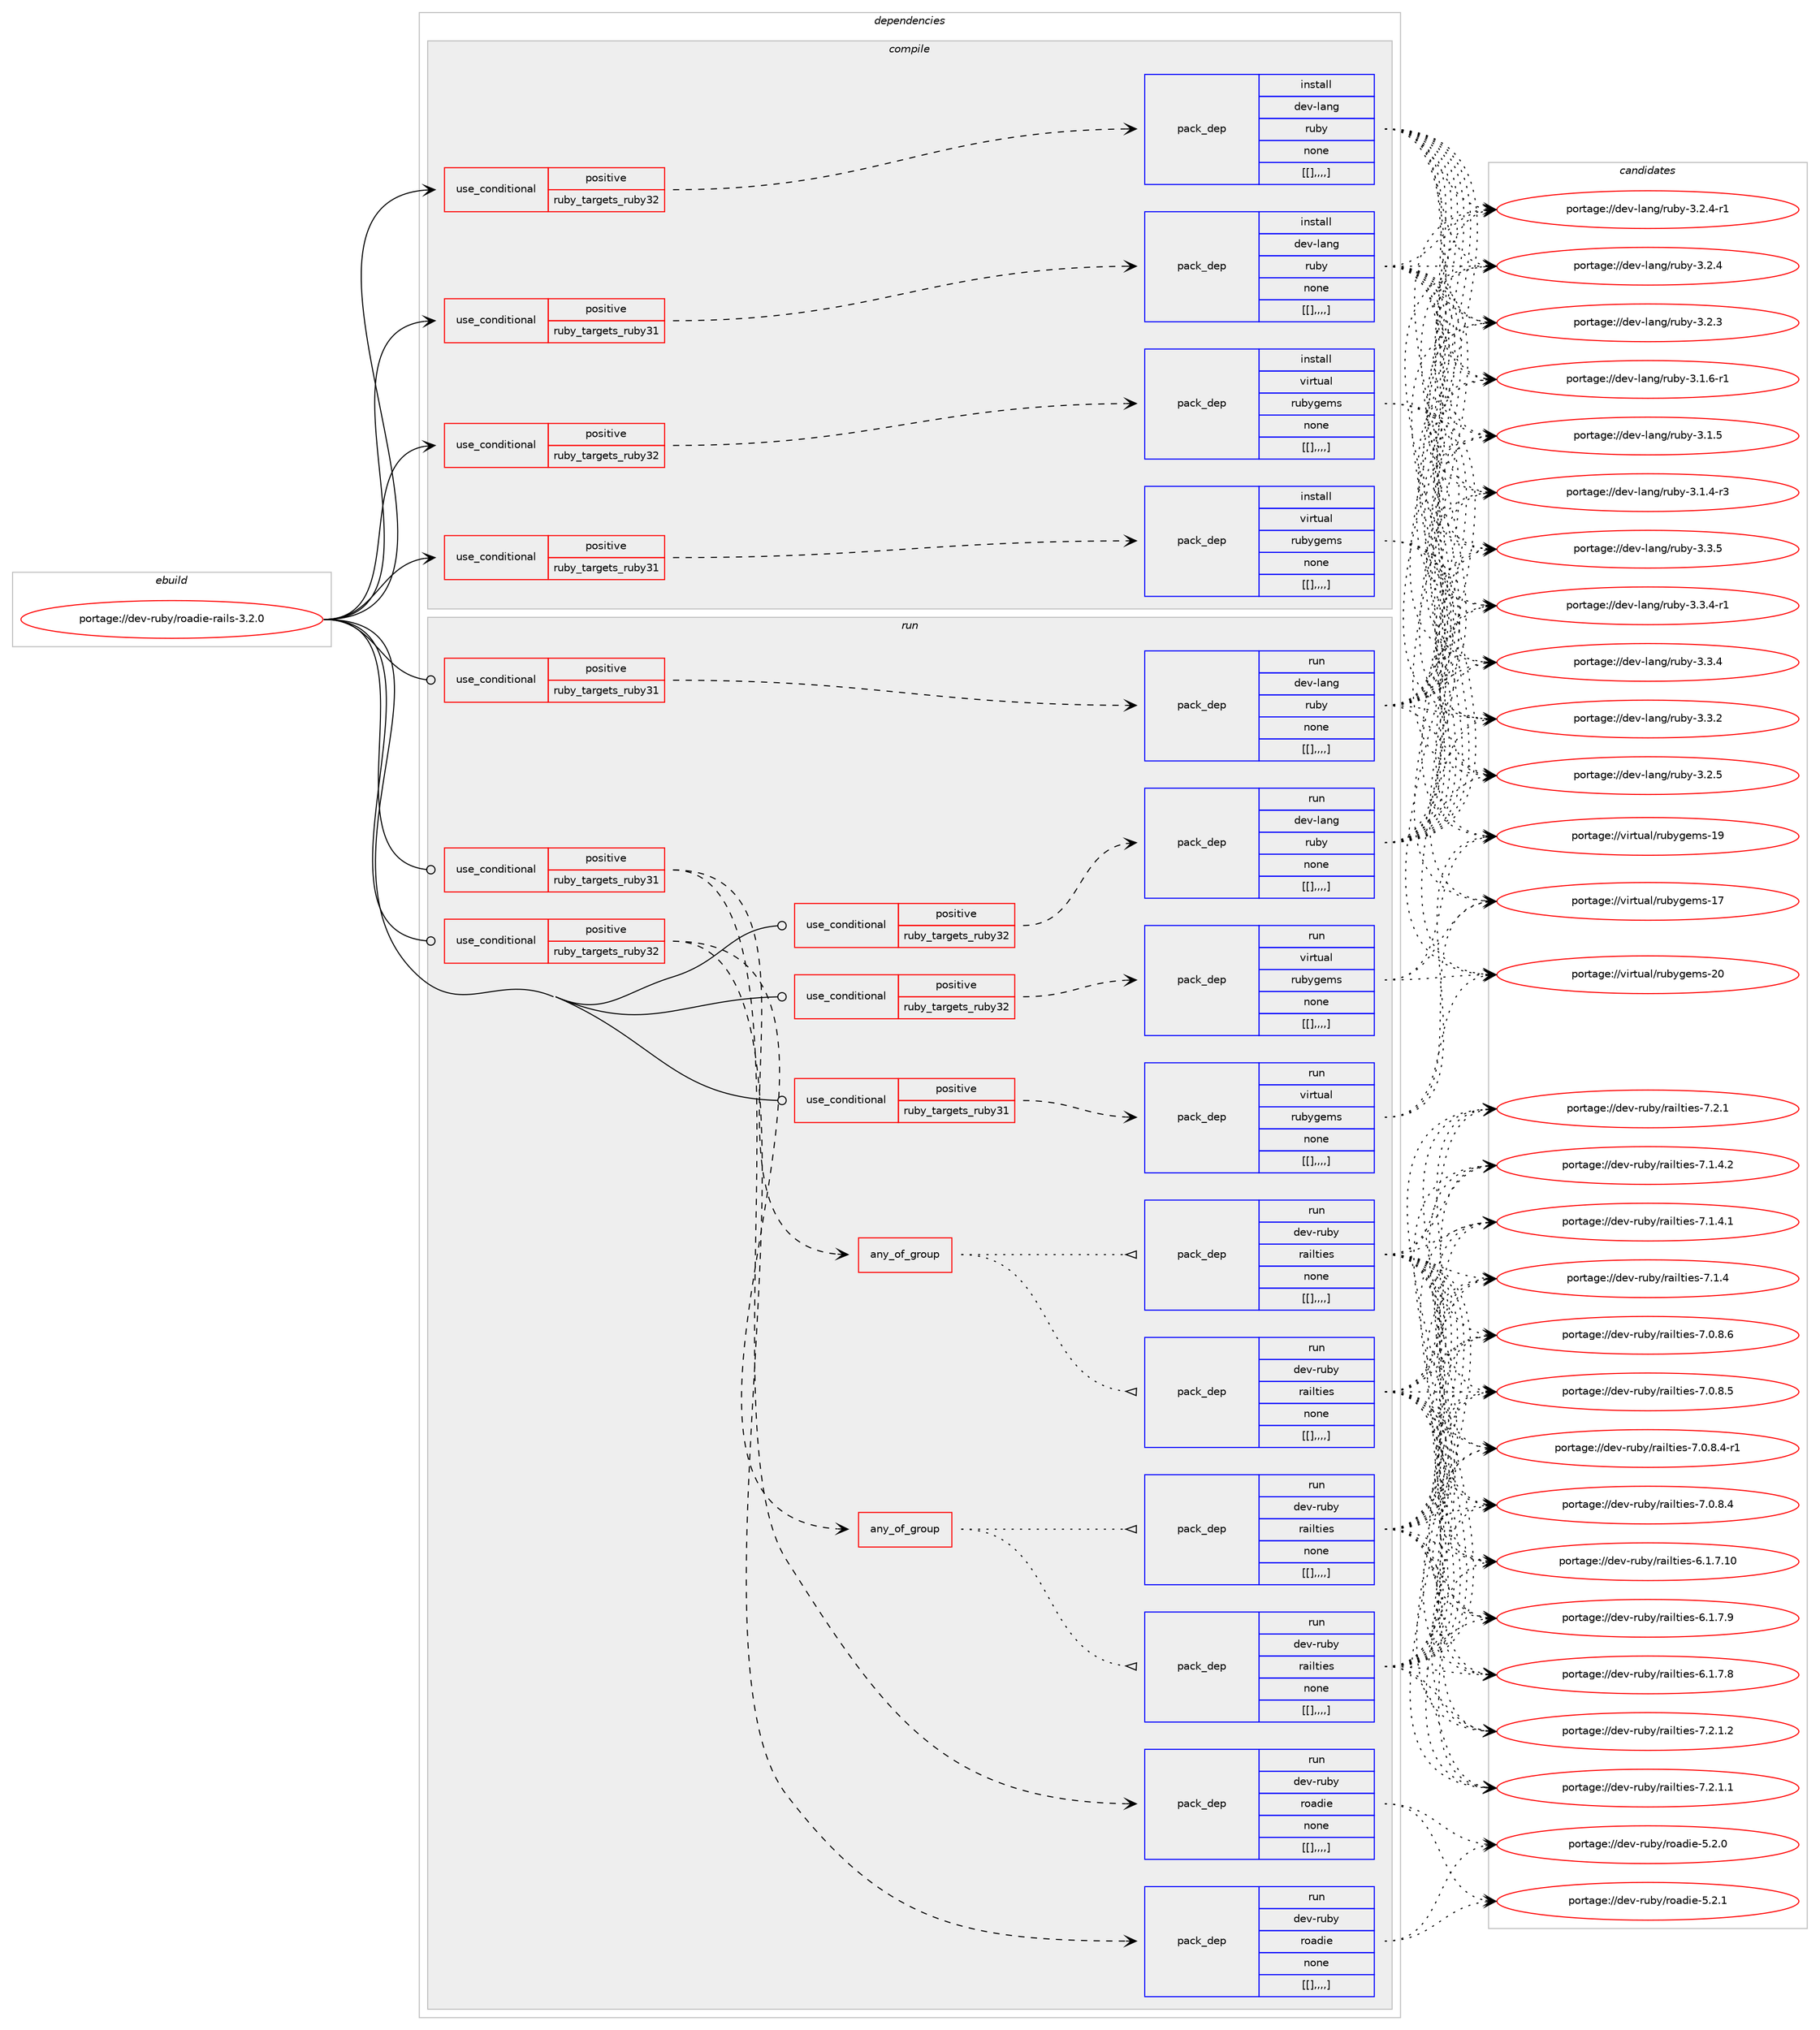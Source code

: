 digraph prolog {

# *************
# Graph options
# *************

newrank=true;
concentrate=true;
compound=true;
graph [rankdir=LR,fontname=Helvetica,fontsize=10,ranksep=1.5];#, ranksep=2.5, nodesep=0.2];
edge  [arrowhead=vee];
node  [fontname=Helvetica,fontsize=10];

# **********
# The ebuild
# **********

subgraph cluster_leftcol {
color=gray;
label=<<i>ebuild</i>>;
id [label="portage://dev-ruby/roadie-rails-3.2.0", color=red, width=4, href="../dev-ruby/roadie-rails-3.2.0.svg"];
}

# ****************
# The dependencies
# ****************

subgraph cluster_midcol {
color=gray;
label=<<i>dependencies</i>>;
subgraph cluster_compile {
fillcolor="#eeeeee";
style=filled;
label=<<i>compile</i>>;
subgraph cond58791 {
dependency209883 [label=<<TABLE BORDER="0" CELLBORDER="1" CELLSPACING="0" CELLPADDING="4"><TR><TD ROWSPAN="3" CELLPADDING="10">use_conditional</TD></TR><TR><TD>positive</TD></TR><TR><TD>ruby_targets_ruby31</TD></TR></TABLE>>, shape=none, color=red];
subgraph pack149621 {
dependency209903 [label=<<TABLE BORDER="0" CELLBORDER="1" CELLSPACING="0" CELLPADDING="4" WIDTH="220"><TR><TD ROWSPAN="6" CELLPADDING="30">pack_dep</TD></TR><TR><TD WIDTH="110">install</TD></TR><TR><TD>dev-lang</TD></TR><TR><TD>ruby</TD></TR><TR><TD>none</TD></TR><TR><TD>[[],,,,]</TD></TR></TABLE>>, shape=none, color=blue];
}
dependency209883:e -> dependency209903:w [weight=20,style="dashed",arrowhead="vee"];
}
id:e -> dependency209883:w [weight=20,style="solid",arrowhead="vee"];
subgraph cond58830 {
dependency209910 [label=<<TABLE BORDER="0" CELLBORDER="1" CELLSPACING="0" CELLPADDING="4"><TR><TD ROWSPAN="3" CELLPADDING="10">use_conditional</TD></TR><TR><TD>positive</TD></TR><TR><TD>ruby_targets_ruby31</TD></TR></TABLE>>, shape=none, color=red];
subgraph pack149634 {
dependency209963 [label=<<TABLE BORDER="0" CELLBORDER="1" CELLSPACING="0" CELLPADDING="4" WIDTH="220"><TR><TD ROWSPAN="6" CELLPADDING="30">pack_dep</TD></TR><TR><TD WIDTH="110">install</TD></TR><TR><TD>virtual</TD></TR><TR><TD>rubygems</TD></TR><TR><TD>none</TD></TR><TR><TD>[[],,,,]</TD></TR></TABLE>>, shape=none, color=blue];
}
dependency209910:e -> dependency209963:w [weight=20,style="dashed",arrowhead="vee"];
}
id:e -> dependency209910:w [weight=20,style="solid",arrowhead="vee"];
subgraph cond58871 {
dependency210003 [label=<<TABLE BORDER="0" CELLBORDER="1" CELLSPACING="0" CELLPADDING="4"><TR><TD ROWSPAN="3" CELLPADDING="10">use_conditional</TD></TR><TR><TD>positive</TD></TR><TR><TD>ruby_targets_ruby32</TD></TR></TABLE>>, shape=none, color=red];
subgraph pack149675 {
dependency210005 [label=<<TABLE BORDER="0" CELLBORDER="1" CELLSPACING="0" CELLPADDING="4" WIDTH="220"><TR><TD ROWSPAN="6" CELLPADDING="30">pack_dep</TD></TR><TR><TD WIDTH="110">install</TD></TR><TR><TD>dev-lang</TD></TR><TR><TD>ruby</TD></TR><TR><TD>none</TD></TR><TR><TD>[[],,,,]</TD></TR></TABLE>>, shape=none, color=blue];
}
dependency210003:e -> dependency210005:w [weight=20,style="dashed",arrowhead="vee"];
}
id:e -> dependency210003:w [weight=20,style="solid",arrowhead="vee"];
subgraph cond58894 {
dependency210109 [label=<<TABLE BORDER="0" CELLBORDER="1" CELLSPACING="0" CELLPADDING="4"><TR><TD ROWSPAN="3" CELLPADDING="10">use_conditional</TD></TR><TR><TD>positive</TD></TR><TR><TD>ruby_targets_ruby32</TD></TR></TABLE>>, shape=none, color=red];
subgraph pack149732 {
dependency210117 [label=<<TABLE BORDER="0" CELLBORDER="1" CELLSPACING="0" CELLPADDING="4" WIDTH="220"><TR><TD ROWSPAN="6" CELLPADDING="30">pack_dep</TD></TR><TR><TD WIDTH="110">install</TD></TR><TR><TD>virtual</TD></TR><TR><TD>rubygems</TD></TR><TR><TD>none</TD></TR><TR><TD>[[],,,,]</TD></TR></TABLE>>, shape=none, color=blue];
}
dependency210109:e -> dependency210117:w [weight=20,style="dashed",arrowhead="vee"];
}
id:e -> dependency210109:w [weight=20,style="solid",arrowhead="vee"];
}
subgraph cluster_compileandrun {
fillcolor="#eeeeee";
style=filled;
label=<<i>compile and run</i>>;
}
subgraph cluster_run {
fillcolor="#eeeeee";
style=filled;
label=<<i>run</i>>;
subgraph cond58962 {
dependency210179 [label=<<TABLE BORDER="0" CELLBORDER="1" CELLSPACING="0" CELLPADDING="4"><TR><TD ROWSPAN="3" CELLPADDING="10">use_conditional</TD></TR><TR><TD>positive</TD></TR><TR><TD>ruby_targets_ruby31</TD></TR></TABLE>>, shape=none, color=red];
subgraph pack149769 {
dependency210214 [label=<<TABLE BORDER="0" CELLBORDER="1" CELLSPACING="0" CELLPADDING="4" WIDTH="220"><TR><TD ROWSPAN="6" CELLPADDING="30">pack_dep</TD></TR><TR><TD WIDTH="110">run</TD></TR><TR><TD>dev-lang</TD></TR><TR><TD>ruby</TD></TR><TR><TD>none</TD></TR><TR><TD>[[],,,,]</TD></TR></TABLE>>, shape=none, color=blue];
}
dependency210179:e -> dependency210214:w [weight=20,style="dashed",arrowhead="vee"];
}
id:e -> dependency210179:w [weight=20,style="solid",arrowhead="odot"];
subgraph cond58992 {
dependency210244 [label=<<TABLE BORDER="0" CELLBORDER="1" CELLSPACING="0" CELLPADDING="4"><TR><TD ROWSPAN="3" CELLPADDING="10">use_conditional</TD></TR><TR><TD>positive</TD></TR><TR><TD>ruby_targets_ruby31</TD></TR></TABLE>>, shape=none, color=red];
subgraph pack149800 {
dependency210247 [label=<<TABLE BORDER="0" CELLBORDER="1" CELLSPACING="0" CELLPADDING="4" WIDTH="220"><TR><TD ROWSPAN="6" CELLPADDING="30">pack_dep</TD></TR><TR><TD WIDTH="110">run</TD></TR><TR><TD>dev-ruby</TD></TR><TR><TD>roadie</TD></TR><TR><TD>none</TD></TR><TR><TD>[[],,,,]</TD></TR></TABLE>>, shape=none, color=blue];
}
dependency210244:e -> dependency210247:w [weight=20,style="dashed",arrowhead="vee"];
subgraph any1311 {
dependency210278 [label=<<TABLE BORDER="0" CELLBORDER="1" CELLSPACING="0" CELLPADDING="4"><TR><TD CELLPADDING="10">any_of_group</TD></TR></TABLE>>, shape=none, color=red];subgraph pack149825 {
dependency210337 [label=<<TABLE BORDER="0" CELLBORDER="1" CELLSPACING="0" CELLPADDING="4" WIDTH="220"><TR><TD ROWSPAN="6" CELLPADDING="30">pack_dep</TD></TR><TR><TD WIDTH="110">run</TD></TR><TR><TD>dev-ruby</TD></TR><TR><TD>railties</TD></TR><TR><TD>none</TD></TR><TR><TD>[[],,,,]</TD></TR></TABLE>>, shape=none, color=blue];
}
dependency210278:e -> dependency210337:w [weight=20,style="dotted",arrowhead="oinv"];
subgraph pack149857 {
dependency210430 [label=<<TABLE BORDER="0" CELLBORDER="1" CELLSPACING="0" CELLPADDING="4" WIDTH="220"><TR><TD ROWSPAN="6" CELLPADDING="30">pack_dep</TD></TR><TR><TD WIDTH="110">run</TD></TR><TR><TD>dev-ruby</TD></TR><TR><TD>railties</TD></TR><TR><TD>none</TD></TR><TR><TD>[[],,,,]</TD></TR></TABLE>>, shape=none, color=blue];
}
dependency210278:e -> dependency210430:w [weight=20,style="dotted",arrowhead="oinv"];
}
dependency210244:e -> dependency210278:w [weight=20,style="dashed",arrowhead="vee"];
}
id:e -> dependency210244:w [weight=20,style="solid",arrowhead="odot"];
subgraph cond59117 {
dependency210540 [label=<<TABLE BORDER="0" CELLBORDER="1" CELLSPACING="0" CELLPADDING="4"><TR><TD ROWSPAN="3" CELLPADDING="10">use_conditional</TD></TR><TR><TD>positive</TD></TR><TR><TD>ruby_targets_ruby31</TD></TR></TABLE>>, shape=none, color=red];
subgraph pack149954 {
dependency210543 [label=<<TABLE BORDER="0" CELLBORDER="1" CELLSPACING="0" CELLPADDING="4" WIDTH="220"><TR><TD ROWSPAN="6" CELLPADDING="30">pack_dep</TD></TR><TR><TD WIDTH="110">run</TD></TR><TR><TD>virtual</TD></TR><TR><TD>rubygems</TD></TR><TR><TD>none</TD></TR><TR><TD>[[],,,,]</TD></TR></TABLE>>, shape=none, color=blue];
}
dependency210540:e -> dependency210543:w [weight=20,style="dashed",arrowhead="vee"];
}
id:e -> dependency210540:w [weight=20,style="solid",arrowhead="odot"];
subgraph cond59139 {
dependency210569 [label=<<TABLE BORDER="0" CELLBORDER="1" CELLSPACING="0" CELLPADDING="4"><TR><TD ROWSPAN="3" CELLPADDING="10">use_conditional</TD></TR><TR><TD>positive</TD></TR><TR><TD>ruby_targets_ruby32</TD></TR></TABLE>>, shape=none, color=red];
subgraph pack149992 {
dependency210607 [label=<<TABLE BORDER="0" CELLBORDER="1" CELLSPACING="0" CELLPADDING="4" WIDTH="220"><TR><TD ROWSPAN="6" CELLPADDING="30">pack_dep</TD></TR><TR><TD WIDTH="110">run</TD></TR><TR><TD>dev-lang</TD></TR><TR><TD>ruby</TD></TR><TR><TD>none</TD></TR><TR><TD>[[],,,,]</TD></TR></TABLE>>, shape=none, color=blue];
}
dependency210569:e -> dependency210607:w [weight=20,style="dashed",arrowhead="vee"];
}
id:e -> dependency210569:w [weight=20,style="solid",arrowhead="odot"];
subgraph cond59185 {
dependency210671 [label=<<TABLE BORDER="0" CELLBORDER="1" CELLSPACING="0" CELLPADDING="4"><TR><TD ROWSPAN="3" CELLPADDING="10">use_conditional</TD></TR><TR><TD>positive</TD></TR><TR><TD>ruby_targets_ruby32</TD></TR></TABLE>>, shape=none, color=red];
subgraph pack150035 {
dependency210690 [label=<<TABLE BORDER="0" CELLBORDER="1" CELLSPACING="0" CELLPADDING="4" WIDTH="220"><TR><TD ROWSPAN="6" CELLPADDING="30">pack_dep</TD></TR><TR><TD WIDTH="110">run</TD></TR><TR><TD>dev-ruby</TD></TR><TR><TD>roadie</TD></TR><TR><TD>none</TD></TR><TR><TD>[[],,,,]</TD></TR></TABLE>>, shape=none, color=blue];
}
dependency210671:e -> dependency210690:w [weight=20,style="dashed",arrowhead="vee"];
subgraph any1313 {
dependency210693 [label=<<TABLE BORDER="0" CELLBORDER="1" CELLSPACING="0" CELLPADDING="4"><TR><TD CELLPADDING="10">any_of_group</TD></TR></TABLE>>, shape=none, color=red];subgraph pack150046 {
dependency210751 [label=<<TABLE BORDER="0" CELLBORDER="1" CELLSPACING="0" CELLPADDING="4" WIDTH="220"><TR><TD ROWSPAN="6" CELLPADDING="30">pack_dep</TD></TR><TR><TD WIDTH="110">run</TD></TR><TR><TD>dev-ruby</TD></TR><TR><TD>railties</TD></TR><TR><TD>none</TD></TR><TR><TD>[[],,,,]</TD></TR></TABLE>>, shape=none, color=blue];
}
dependency210693:e -> dependency210751:w [weight=20,style="dotted",arrowhead="oinv"];
subgraph pack150071 {
dependency210775 [label=<<TABLE BORDER="0" CELLBORDER="1" CELLSPACING="0" CELLPADDING="4" WIDTH="220"><TR><TD ROWSPAN="6" CELLPADDING="30">pack_dep</TD></TR><TR><TD WIDTH="110">run</TD></TR><TR><TD>dev-ruby</TD></TR><TR><TD>railties</TD></TR><TR><TD>none</TD></TR><TR><TD>[[],,,,]</TD></TR></TABLE>>, shape=none, color=blue];
}
dependency210693:e -> dependency210775:w [weight=20,style="dotted",arrowhead="oinv"];
}
dependency210671:e -> dependency210693:w [weight=20,style="dashed",arrowhead="vee"];
}
id:e -> dependency210671:w [weight=20,style="solid",arrowhead="odot"];
subgraph cond59241 {
dependency210800 [label=<<TABLE BORDER="0" CELLBORDER="1" CELLSPACING="0" CELLPADDING="4"><TR><TD ROWSPAN="3" CELLPADDING="10">use_conditional</TD></TR><TR><TD>positive</TD></TR><TR><TD>ruby_targets_ruby32</TD></TR></TABLE>>, shape=none, color=red];
subgraph pack150106 {
dependency210828 [label=<<TABLE BORDER="0" CELLBORDER="1" CELLSPACING="0" CELLPADDING="4" WIDTH="220"><TR><TD ROWSPAN="6" CELLPADDING="30">pack_dep</TD></TR><TR><TD WIDTH="110">run</TD></TR><TR><TD>virtual</TD></TR><TR><TD>rubygems</TD></TR><TR><TD>none</TD></TR><TR><TD>[[],,,,]</TD></TR></TABLE>>, shape=none, color=blue];
}
dependency210800:e -> dependency210828:w [weight=20,style="dashed",arrowhead="vee"];
}
id:e -> dependency210800:w [weight=20,style="solid",arrowhead="odot"];
}
}

# **************
# The candidates
# **************

subgraph cluster_choices {
rank=same;
color=gray;
label=<<i>candidates</i>>;

subgraph choice149689 {
color=black;
nodesep=1;
choice10010111845108971101034711411798121455146514653 [label="portage://dev-lang/ruby-3.3.5", color=red, width=4,href="../dev-lang/ruby-3.3.5.svg"];
choice100101118451089711010347114117981214551465146524511449 [label="portage://dev-lang/ruby-3.3.4-r1", color=red, width=4,href="../dev-lang/ruby-3.3.4-r1.svg"];
choice10010111845108971101034711411798121455146514652 [label="portage://dev-lang/ruby-3.3.4", color=red, width=4,href="../dev-lang/ruby-3.3.4.svg"];
choice10010111845108971101034711411798121455146514650 [label="portage://dev-lang/ruby-3.3.2", color=red, width=4,href="../dev-lang/ruby-3.3.2.svg"];
choice10010111845108971101034711411798121455146504653 [label="portage://dev-lang/ruby-3.2.5", color=red, width=4,href="../dev-lang/ruby-3.2.5.svg"];
choice100101118451089711010347114117981214551465046524511449 [label="portage://dev-lang/ruby-3.2.4-r1", color=red, width=4,href="../dev-lang/ruby-3.2.4-r1.svg"];
choice10010111845108971101034711411798121455146504652 [label="portage://dev-lang/ruby-3.2.4", color=red, width=4,href="../dev-lang/ruby-3.2.4.svg"];
choice10010111845108971101034711411798121455146504651 [label="portage://dev-lang/ruby-3.2.3", color=red, width=4,href="../dev-lang/ruby-3.2.3.svg"];
choice100101118451089711010347114117981214551464946544511449 [label="portage://dev-lang/ruby-3.1.6-r1", color=red, width=4,href="../dev-lang/ruby-3.1.6-r1.svg"];
choice10010111845108971101034711411798121455146494653 [label="portage://dev-lang/ruby-3.1.5", color=red, width=4,href="../dev-lang/ruby-3.1.5.svg"];
choice100101118451089711010347114117981214551464946524511451 [label="portage://dev-lang/ruby-3.1.4-r3", color=red, width=4,href="../dev-lang/ruby-3.1.4-r3.svg"];
dependency209903:e -> choice10010111845108971101034711411798121455146514653:w [style=dotted,weight="100"];
dependency209903:e -> choice100101118451089711010347114117981214551465146524511449:w [style=dotted,weight="100"];
dependency209903:e -> choice10010111845108971101034711411798121455146514652:w [style=dotted,weight="100"];
dependency209903:e -> choice10010111845108971101034711411798121455146514650:w [style=dotted,weight="100"];
dependency209903:e -> choice10010111845108971101034711411798121455146504653:w [style=dotted,weight="100"];
dependency209903:e -> choice100101118451089711010347114117981214551465046524511449:w [style=dotted,weight="100"];
dependency209903:e -> choice10010111845108971101034711411798121455146504652:w [style=dotted,weight="100"];
dependency209903:e -> choice10010111845108971101034711411798121455146504651:w [style=dotted,weight="100"];
dependency209903:e -> choice100101118451089711010347114117981214551464946544511449:w [style=dotted,weight="100"];
dependency209903:e -> choice10010111845108971101034711411798121455146494653:w [style=dotted,weight="100"];
dependency209903:e -> choice100101118451089711010347114117981214551464946524511451:w [style=dotted,weight="100"];
}
subgraph choice149710 {
color=black;
nodesep=1;
choice118105114116117971084711411798121103101109115455048 [label="portage://virtual/rubygems-20", color=red, width=4,href="../virtual/rubygems-20.svg"];
choice118105114116117971084711411798121103101109115454957 [label="portage://virtual/rubygems-19", color=red, width=4,href="../virtual/rubygems-19.svg"];
choice118105114116117971084711411798121103101109115454955 [label="portage://virtual/rubygems-17", color=red, width=4,href="../virtual/rubygems-17.svg"];
dependency209963:e -> choice118105114116117971084711411798121103101109115455048:w [style=dotted,weight="100"];
dependency209963:e -> choice118105114116117971084711411798121103101109115454957:w [style=dotted,weight="100"];
dependency209963:e -> choice118105114116117971084711411798121103101109115454955:w [style=dotted,weight="100"];
}
subgraph choice149716 {
color=black;
nodesep=1;
choice10010111845108971101034711411798121455146514653 [label="portage://dev-lang/ruby-3.3.5", color=red, width=4,href="../dev-lang/ruby-3.3.5.svg"];
choice100101118451089711010347114117981214551465146524511449 [label="portage://dev-lang/ruby-3.3.4-r1", color=red, width=4,href="../dev-lang/ruby-3.3.4-r1.svg"];
choice10010111845108971101034711411798121455146514652 [label="portage://dev-lang/ruby-3.3.4", color=red, width=4,href="../dev-lang/ruby-3.3.4.svg"];
choice10010111845108971101034711411798121455146514650 [label="portage://dev-lang/ruby-3.3.2", color=red, width=4,href="../dev-lang/ruby-3.3.2.svg"];
choice10010111845108971101034711411798121455146504653 [label="portage://dev-lang/ruby-3.2.5", color=red, width=4,href="../dev-lang/ruby-3.2.5.svg"];
choice100101118451089711010347114117981214551465046524511449 [label="portage://dev-lang/ruby-3.2.4-r1", color=red, width=4,href="../dev-lang/ruby-3.2.4-r1.svg"];
choice10010111845108971101034711411798121455146504652 [label="portage://dev-lang/ruby-3.2.4", color=red, width=4,href="../dev-lang/ruby-3.2.4.svg"];
choice10010111845108971101034711411798121455146504651 [label="portage://dev-lang/ruby-3.2.3", color=red, width=4,href="../dev-lang/ruby-3.2.3.svg"];
choice100101118451089711010347114117981214551464946544511449 [label="portage://dev-lang/ruby-3.1.6-r1", color=red, width=4,href="../dev-lang/ruby-3.1.6-r1.svg"];
choice10010111845108971101034711411798121455146494653 [label="portage://dev-lang/ruby-3.1.5", color=red, width=4,href="../dev-lang/ruby-3.1.5.svg"];
choice100101118451089711010347114117981214551464946524511451 [label="portage://dev-lang/ruby-3.1.4-r3", color=red, width=4,href="../dev-lang/ruby-3.1.4-r3.svg"];
dependency210005:e -> choice10010111845108971101034711411798121455146514653:w [style=dotted,weight="100"];
dependency210005:e -> choice100101118451089711010347114117981214551465146524511449:w [style=dotted,weight="100"];
dependency210005:e -> choice10010111845108971101034711411798121455146514652:w [style=dotted,weight="100"];
dependency210005:e -> choice10010111845108971101034711411798121455146514650:w [style=dotted,weight="100"];
dependency210005:e -> choice10010111845108971101034711411798121455146504653:w [style=dotted,weight="100"];
dependency210005:e -> choice100101118451089711010347114117981214551465046524511449:w [style=dotted,weight="100"];
dependency210005:e -> choice10010111845108971101034711411798121455146504652:w [style=dotted,weight="100"];
dependency210005:e -> choice10010111845108971101034711411798121455146504651:w [style=dotted,weight="100"];
dependency210005:e -> choice100101118451089711010347114117981214551464946544511449:w [style=dotted,weight="100"];
dependency210005:e -> choice10010111845108971101034711411798121455146494653:w [style=dotted,weight="100"];
dependency210005:e -> choice100101118451089711010347114117981214551464946524511451:w [style=dotted,weight="100"];
}
subgraph choice149739 {
color=black;
nodesep=1;
choice118105114116117971084711411798121103101109115455048 [label="portage://virtual/rubygems-20", color=red, width=4,href="../virtual/rubygems-20.svg"];
choice118105114116117971084711411798121103101109115454957 [label="portage://virtual/rubygems-19", color=red, width=4,href="../virtual/rubygems-19.svg"];
choice118105114116117971084711411798121103101109115454955 [label="portage://virtual/rubygems-17", color=red, width=4,href="../virtual/rubygems-17.svg"];
dependency210117:e -> choice118105114116117971084711411798121103101109115455048:w [style=dotted,weight="100"];
dependency210117:e -> choice118105114116117971084711411798121103101109115454957:w [style=dotted,weight="100"];
dependency210117:e -> choice118105114116117971084711411798121103101109115454955:w [style=dotted,weight="100"];
}
subgraph choice149761 {
color=black;
nodesep=1;
choice10010111845108971101034711411798121455146514653 [label="portage://dev-lang/ruby-3.3.5", color=red, width=4,href="../dev-lang/ruby-3.3.5.svg"];
choice100101118451089711010347114117981214551465146524511449 [label="portage://dev-lang/ruby-3.3.4-r1", color=red, width=4,href="../dev-lang/ruby-3.3.4-r1.svg"];
choice10010111845108971101034711411798121455146514652 [label="portage://dev-lang/ruby-3.3.4", color=red, width=4,href="../dev-lang/ruby-3.3.4.svg"];
choice10010111845108971101034711411798121455146514650 [label="portage://dev-lang/ruby-3.3.2", color=red, width=4,href="../dev-lang/ruby-3.3.2.svg"];
choice10010111845108971101034711411798121455146504653 [label="portage://dev-lang/ruby-3.2.5", color=red, width=4,href="../dev-lang/ruby-3.2.5.svg"];
choice100101118451089711010347114117981214551465046524511449 [label="portage://dev-lang/ruby-3.2.4-r1", color=red, width=4,href="../dev-lang/ruby-3.2.4-r1.svg"];
choice10010111845108971101034711411798121455146504652 [label="portage://dev-lang/ruby-3.2.4", color=red, width=4,href="../dev-lang/ruby-3.2.4.svg"];
choice10010111845108971101034711411798121455146504651 [label="portage://dev-lang/ruby-3.2.3", color=red, width=4,href="../dev-lang/ruby-3.2.3.svg"];
choice100101118451089711010347114117981214551464946544511449 [label="portage://dev-lang/ruby-3.1.6-r1", color=red, width=4,href="../dev-lang/ruby-3.1.6-r1.svg"];
choice10010111845108971101034711411798121455146494653 [label="portage://dev-lang/ruby-3.1.5", color=red, width=4,href="../dev-lang/ruby-3.1.5.svg"];
choice100101118451089711010347114117981214551464946524511451 [label="portage://dev-lang/ruby-3.1.4-r3", color=red, width=4,href="../dev-lang/ruby-3.1.4-r3.svg"];
dependency210214:e -> choice10010111845108971101034711411798121455146514653:w [style=dotted,weight="100"];
dependency210214:e -> choice100101118451089711010347114117981214551465146524511449:w [style=dotted,weight="100"];
dependency210214:e -> choice10010111845108971101034711411798121455146514652:w [style=dotted,weight="100"];
dependency210214:e -> choice10010111845108971101034711411798121455146514650:w [style=dotted,weight="100"];
dependency210214:e -> choice10010111845108971101034711411798121455146504653:w [style=dotted,weight="100"];
dependency210214:e -> choice100101118451089711010347114117981214551465046524511449:w [style=dotted,weight="100"];
dependency210214:e -> choice10010111845108971101034711411798121455146504652:w [style=dotted,weight="100"];
dependency210214:e -> choice10010111845108971101034711411798121455146504651:w [style=dotted,weight="100"];
dependency210214:e -> choice100101118451089711010347114117981214551464946544511449:w [style=dotted,weight="100"];
dependency210214:e -> choice10010111845108971101034711411798121455146494653:w [style=dotted,weight="100"];
dependency210214:e -> choice100101118451089711010347114117981214551464946524511451:w [style=dotted,weight="100"];
}
subgraph choice149773 {
color=black;
nodesep=1;
choice10010111845114117981214711411197100105101455346504649 [label="portage://dev-ruby/roadie-5.2.1", color=red, width=4,href="../dev-ruby/roadie-5.2.1.svg"];
choice10010111845114117981214711411197100105101455346504648 [label="portage://dev-ruby/roadie-5.2.0", color=red, width=4,href="../dev-ruby/roadie-5.2.0.svg"];
dependency210247:e -> choice10010111845114117981214711411197100105101455346504649:w [style=dotted,weight="100"];
dependency210247:e -> choice10010111845114117981214711411197100105101455346504648:w [style=dotted,weight="100"];
}
subgraph choice149775 {
color=black;
nodesep=1;
choice100101118451141179812147114971051081161051011154555465046494650 [label="portage://dev-ruby/railties-7.2.1.2", color=red, width=4,href="../dev-ruby/railties-7.2.1.2.svg"];
choice100101118451141179812147114971051081161051011154555465046494649 [label="portage://dev-ruby/railties-7.2.1.1", color=red, width=4,href="../dev-ruby/railties-7.2.1.1.svg"];
choice10010111845114117981214711497105108116105101115455546504649 [label="portage://dev-ruby/railties-7.2.1", color=red, width=4,href="../dev-ruby/railties-7.2.1.svg"];
choice100101118451141179812147114971051081161051011154555464946524650 [label="portage://dev-ruby/railties-7.1.4.2", color=red, width=4,href="../dev-ruby/railties-7.1.4.2.svg"];
choice100101118451141179812147114971051081161051011154555464946524649 [label="portage://dev-ruby/railties-7.1.4.1", color=red, width=4,href="../dev-ruby/railties-7.1.4.1.svg"];
choice10010111845114117981214711497105108116105101115455546494652 [label="portage://dev-ruby/railties-7.1.4", color=red, width=4,href="../dev-ruby/railties-7.1.4.svg"];
choice100101118451141179812147114971051081161051011154555464846564654 [label="portage://dev-ruby/railties-7.0.8.6", color=red, width=4,href="../dev-ruby/railties-7.0.8.6.svg"];
choice100101118451141179812147114971051081161051011154555464846564653 [label="portage://dev-ruby/railties-7.0.8.5", color=red, width=4,href="../dev-ruby/railties-7.0.8.5.svg"];
choice1001011184511411798121471149710510811610510111545554648465646524511449 [label="portage://dev-ruby/railties-7.0.8.4-r1", color=red, width=4,href="../dev-ruby/railties-7.0.8.4-r1.svg"];
choice100101118451141179812147114971051081161051011154555464846564652 [label="portage://dev-ruby/railties-7.0.8.4", color=red, width=4,href="../dev-ruby/railties-7.0.8.4.svg"];
choice10010111845114117981214711497105108116105101115455446494655464948 [label="portage://dev-ruby/railties-6.1.7.10", color=red, width=4,href="../dev-ruby/railties-6.1.7.10.svg"];
choice100101118451141179812147114971051081161051011154554464946554657 [label="portage://dev-ruby/railties-6.1.7.9", color=red, width=4,href="../dev-ruby/railties-6.1.7.9.svg"];
choice100101118451141179812147114971051081161051011154554464946554656 [label="portage://dev-ruby/railties-6.1.7.8", color=red, width=4,href="../dev-ruby/railties-6.1.7.8.svg"];
dependency210337:e -> choice100101118451141179812147114971051081161051011154555465046494650:w [style=dotted,weight="100"];
dependency210337:e -> choice100101118451141179812147114971051081161051011154555465046494649:w [style=dotted,weight="100"];
dependency210337:e -> choice10010111845114117981214711497105108116105101115455546504649:w [style=dotted,weight="100"];
dependency210337:e -> choice100101118451141179812147114971051081161051011154555464946524650:w [style=dotted,weight="100"];
dependency210337:e -> choice100101118451141179812147114971051081161051011154555464946524649:w [style=dotted,weight="100"];
dependency210337:e -> choice10010111845114117981214711497105108116105101115455546494652:w [style=dotted,weight="100"];
dependency210337:e -> choice100101118451141179812147114971051081161051011154555464846564654:w [style=dotted,weight="100"];
dependency210337:e -> choice100101118451141179812147114971051081161051011154555464846564653:w [style=dotted,weight="100"];
dependency210337:e -> choice1001011184511411798121471149710510811610510111545554648465646524511449:w [style=dotted,weight="100"];
dependency210337:e -> choice100101118451141179812147114971051081161051011154555464846564652:w [style=dotted,weight="100"];
dependency210337:e -> choice10010111845114117981214711497105108116105101115455446494655464948:w [style=dotted,weight="100"];
dependency210337:e -> choice100101118451141179812147114971051081161051011154554464946554657:w [style=dotted,weight="100"];
dependency210337:e -> choice100101118451141179812147114971051081161051011154554464946554656:w [style=dotted,weight="100"];
}
subgraph choice149784 {
color=black;
nodesep=1;
choice100101118451141179812147114971051081161051011154555465046494650 [label="portage://dev-ruby/railties-7.2.1.2", color=red, width=4,href="../dev-ruby/railties-7.2.1.2.svg"];
choice100101118451141179812147114971051081161051011154555465046494649 [label="portage://dev-ruby/railties-7.2.1.1", color=red, width=4,href="../dev-ruby/railties-7.2.1.1.svg"];
choice10010111845114117981214711497105108116105101115455546504649 [label="portage://dev-ruby/railties-7.2.1", color=red, width=4,href="../dev-ruby/railties-7.2.1.svg"];
choice100101118451141179812147114971051081161051011154555464946524650 [label="portage://dev-ruby/railties-7.1.4.2", color=red, width=4,href="../dev-ruby/railties-7.1.4.2.svg"];
choice100101118451141179812147114971051081161051011154555464946524649 [label="portage://dev-ruby/railties-7.1.4.1", color=red, width=4,href="../dev-ruby/railties-7.1.4.1.svg"];
choice10010111845114117981214711497105108116105101115455546494652 [label="portage://dev-ruby/railties-7.1.4", color=red, width=4,href="../dev-ruby/railties-7.1.4.svg"];
choice100101118451141179812147114971051081161051011154555464846564654 [label="portage://dev-ruby/railties-7.0.8.6", color=red, width=4,href="../dev-ruby/railties-7.0.8.6.svg"];
choice100101118451141179812147114971051081161051011154555464846564653 [label="portage://dev-ruby/railties-7.0.8.5", color=red, width=4,href="../dev-ruby/railties-7.0.8.5.svg"];
choice1001011184511411798121471149710510811610510111545554648465646524511449 [label="portage://dev-ruby/railties-7.0.8.4-r1", color=red, width=4,href="../dev-ruby/railties-7.0.8.4-r1.svg"];
choice100101118451141179812147114971051081161051011154555464846564652 [label="portage://dev-ruby/railties-7.0.8.4", color=red, width=4,href="../dev-ruby/railties-7.0.8.4.svg"];
choice10010111845114117981214711497105108116105101115455446494655464948 [label="portage://dev-ruby/railties-6.1.7.10", color=red, width=4,href="../dev-ruby/railties-6.1.7.10.svg"];
choice100101118451141179812147114971051081161051011154554464946554657 [label="portage://dev-ruby/railties-6.1.7.9", color=red, width=4,href="../dev-ruby/railties-6.1.7.9.svg"];
choice100101118451141179812147114971051081161051011154554464946554656 [label="portage://dev-ruby/railties-6.1.7.8", color=red, width=4,href="../dev-ruby/railties-6.1.7.8.svg"];
dependency210430:e -> choice100101118451141179812147114971051081161051011154555465046494650:w [style=dotted,weight="100"];
dependency210430:e -> choice100101118451141179812147114971051081161051011154555465046494649:w [style=dotted,weight="100"];
dependency210430:e -> choice10010111845114117981214711497105108116105101115455546504649:w [style=dotted,weight="100"];
dependency210430:e -> choice100101118451141179812147114971051081161051011154555464946524650:w [style=dotted,weight="100"];
dependency210430:e -> choice100101118451141179812147114971051081161051011154555464946524649:w [style=dotted,weight="100"];
dependency210430:e -> choice10010111845114117981214711497105108116105101115455546494652:w [style=dotted,weight="100"];
dependency210430:e -> choice100101118451141179812147114971051081161051011154555464846564654:w [style=dotted,weight="100"];
dependency210430:e -> choice100101118451141179812147114971051081161051011154555464846564653:w [style=dotted,weight="100"];
dependency210430:e -> choice1001011184511411798121471149710510811610510111545554648465646524511449:w [style=dotted,weight="100"];
dependency210430:e -> choice100101118451141179812147114971051081161051011154555464846564652:w [style=dotted,weight="100"];
dependency210430:e -> choice10010111845114117981214711497105108116105101115455446494655464948:w [style=dotted,weight="100"];
dependency210430:e -> choice100101118451141179812147114971051081161051011154554464946554657:w [style=dotted,weight="100"];
dependency210430:e -> choice100101118451141179812147114971051081161051011154554464946554656:w [style=dotted,weight="100"];
}
subgraph choice149791 {
color=black;
nodesep=1;
choice118105114116117971084711411798121103101109115455048 [label="portage://virtual/rubygems-20", color=red, width=4,href="../virtual/rubygems-20.svg"];
choice118105114116117971084711411798121103101109115454957 [label="portage://virtual/rubygems-19", color=red, width=4,href="../virtual/rubygems-19.svg"];
choice118105114116117971084711411798121103101109115454955 [label="portage://virtual/rubygems-17", color=red, width=4,href="../virtual/rubygems-17.svg"];
dependency210543:e -> choice118105114116117971084711411798121103101109115455048:w [style=dotted,weight="100"];
dependency210543:e -> choice118105114116117971084711411798121103101109115454957:w [style=dotted,weight="100"];
dependency210543:e -> choice118105114116117971084711411798121103101109115454955:w [style=dotted,weight="100"];
}
subgraph choice149821 {
color=black;
nodesep=1;
choice10010111845108971101034711411798121455146514653 [label="portage://dev-lang/ruby-3.3.5", color=red, width=4,href="../dev-lang/ruby-3.3.5.svg"];
choice100101118451089711010347114117981214551465146524511449 [label="portage://dev-lang/ruby-3.3.4-r1", color=red, width=4,href="../dev-lang/ruby-3.3.4-r1.svg"];
choice10010111845108971101034711411798121455146514652 [label="portage://dev-lang/ruby-3.3.4", color=red, width=4,href="../dev-lang/ruby-3.3.4.svg"];
choice10010111845108971101034711411798121455146514650 [label="portage://dev-lang/ruby-3.3.2", color=red, width=4,href="../dev-lang/ruby-3.3.2.svg"];
choice10010111845108971101034711411798121455146504653 [label="portage://dev-lang/ruby-3.2.5", color=red, width=4,href="../dev-lang/ruby-3.2.5.svg"];
choice100101118451089711010347114117981214551465046524511449 [label="portage://dev-lang/ruby-3.2.4-r1", color=red, width=4,href="../dev-lang/ruby-3.2.4-r1.svg"];
choice10010111845108971101034711411798121455146504652 [label="portage://dev-lang/ruby-3.2.4", color=red, width=4,href="../dev-lang/ruby-3.2.4.svg"];
choice10010111845108971101034711411798121455146504651 [label="portage://dev-lang/ruby-3.2.3", color=red, width=4,href="../dev-lang/ruby-3.2.3.svg"];
choice100101118451089711010347114117981214551464946544511449 [label="portage://dev-lang/ruby-3.1.6-r1", color=red, width=4,href="../dev-lang/ruby-3.1.6-r1.svg"];
choice10010111845108971101034711411798121455146494653 [label="portage://dev-lang/ruby-3.1.5", color=red, width=4,href="../dev-lang/ruby-3.1.5.svg"];
choice100101118451089711010347114117981214551464946524511451 [label="portage://dev-lang/ruby-3.1.4-r3", color=red, width=4,href="../dev-lang/ruby-3.1.4-r3.svg"];
dependency210607:e -> choice10010111845108971101034711411798121455146514653:w [style=dotted,weight="100"];
dependency210607:e -> choice100101118451089711010347114117981214551465146524511449:w [style=dotted,weight="100"];
dependency210607:e -> choice10010111845108971101034711411798121455146514652:w [style=dotted,weight="100"];
dependency210607:e -> choice10010111845108971101034711411798121455146514650:w [style=dotted,weight="100"];
dependency210607:e -> choice10010111845108971101034711411798121455146504653:w [style=dotted,weight="100"];
dependency210607:e -> choice100101118451089711010347114117981214551465046524511449:w [style=dotted,weight="100"];
dependency210607:e -> choice10010111845108971101034711411798121455146504652:w [style=dotted,weight="100"];
dependency210607:e -> choice10010111845108971101034711411798121455146504651:w [style=dotted,weight="100"];
dependency210607:e -> choice100101118451089711010347114117981214551464946544511449:w [style=dotted,weight="100"];
dependency210607:e -> choice10010111845108971101034711411798121455146494653:w [style=dotted,weight="100"];
dependency210607:e -> choice100101118451089711010347114117981214551464946524511451:w [style=dotted,weight="100"];
}
subgraph choice149894 {
color=black;
nodesep=1;
choice10010111845114117981214711411197100105101455346504649 [label="portage://dev-ruby/roadie-5.2.1", color=red, width=4,href="../dev-ruby/roadie-5.2.1.svg"];
choice10010111845114117981214711411197100105101455346504648 [label="portage://dev-ruby/roadie-5.2.0", color=red, width=4,href="../dev-ruby/roadie-5.2.0.svg"];
dependency210690:e -> choice10010111845114117981214711411197100105101455346504649:w [style=dotted,weight="100"];
dependency210690:e -> choice10010111845114117981214711411197100105101455346504648:w [style=dotted,weight="100"];
}
subgraph choice149897 {
color=black;
nodesep=1;
choice100101118451141179812147114971051081161051011154555465046494650 [label="portage://dev-ruby/railties-7.2.1.2", color=red, width=4,href="../dev-ruby/railties-7.2.1.2.svg"];
choice100101118451141179812147114971051081161051011154555465046494649 [label="portage://dev-ruby/railties-7.2.1.1", color=red, width=4,href="../dev-ruby/railties-7.2.1.1.svg"];
choice10010111845114117981214711497105108116105101115455546504649 [label="portage://dev-ruby/railties-7.2.1", color=red, width=4,href="../dev-ruby/railties-7.2.1.svg"];
choice100101118451141179812147114971051081161051011154555464946524650 [label="portage://dev-ruby/railties-7.1.4.2", color=red, width=4,href="../dev-ruby/railties-7.1.4.2.svg"];
choice100101118451141179812147114971051081161051011154555464946524649 [label="portage://dev-ruby/railties-7.1.4.1", color=red, width=4,href="../dev-ruby/railties-7.1.4.1.svg"];
choice10010111845114117981214711497105108116105101115455546494652 [label="portage://dev-ruby/railties-7.1.4", color=red, width=4,href="../dev-ruby/railties-7.1.4.svg"];
choice100101118451141179812147114971051081161051011154555464846564654 [label="portage://dev-ruby/railties-7.0.8.6", color=red, width=4,href="../dev-ruby/railties-7.0.8.6.svg"];
choice100101118451141179812147114971051081161051011154555464846564653 [label="portage://dev-ruby/railties-7.0.8.5", color=red, width=4,href="../dev-ruby/railties-7.0.8.5.svg"];
choice1001011184511411798121471149710510811610510111545554648465646524511449 [label="portage://dev-ruby/railties-7.0.8.4-r1", color=red, width=4,href="../dev-ruby/railties-7.0.8.4-r1.svg"];
choice100101118451141179812147114971051081161051011154555464846564652 [label="portage://dev-ruby/railties-7.0.8.4", color=red, width=4,href="../dev-ruby/railties-7.0.8.4.svg"];
choice10010111845114117981214711497105108116105101115455446494655464948 [label="portage://dev-ruby/railties-6.1.7.10", color=red, width=4,href="../dev-ruby/railties-6.1.7.10.svg"];
choice100101118451141179812147114971051081161051011154554464946554657 [label="portage://dev-ruby/railties-6.1.7.9", color=red, width=4,href="../dev-ruby/railties-6.1.7.9.svg"];
choice100101118451141179812147114971051081161051011154554464946554656 [label="portage://dev-ruby/railties-6.1.7.8", color=red, width=4,href="../dev-ruby/railties-6.1.7.8.svg"];
dependency210751:e -> choice100101118451141179812147114971051081161051011154555465046494650:w [style=dotted,weight="100"];
dependency210751:e -> choice100101118451141179812147114971051081161051011154555465046494649:w [style=dotted,weight="100"];
dependency210751:e -> choice10010111845114117981214711497105108116105101115455546504649:w [style=dotted,weight="100"];
dependency210751:e -> choice100101118451141179812147114971051081161051011154555464946524650:w [style=dotted,weight="100"];
dependency210751:e -> choice100101118451141179812147114971051081161051011154555464946524649:w [style=dotted,weight="100"];
dependency210751:e -> choice10010111845114117981214711497105108116105101115455546494652:w [style=dotted,weight="100"];
dependency210751:e -> choice100101118451141179812147114971051081161051011154555464846564654:w [style=dotted,weight="100"];
dependency210751:e -> choice100101118451141179812147114971051081161051011154555464846564653:w [style=dotted,weight="100"];
dependency210751:e -> choice1001011184511411798121471149710510811610510111545554648465646524511449:w [style=dotted,weight="100"];
dependency210751:e -> choice100101118451141179812147114971051081161051011154555464846564652:w [style=dotted,weight="100"];
dependency210751:e -> choice10010111845114117981214711497105108116105101115455446494655464948:w [style=dotted,weight="100"];
dependency210751:e -> choice100101118451141179812147114971051081161051011154554464946554657:w [style=dotted,weight="100"];
dependency210751:e -> choice100101118451141179812147114971051081161051011154554464946554656:w [style=dotted,weight="100"];
}
subgraph choice149920 {
color=black;
nodesep=1;
choice100101118451141179812147114971051081161051011154555465046494650 [label="portage://dev-ruby/railties-7.2.1.2", color=red, width=4,href="../dev-ruby/railties-7.2.1.2.svg"];
choice100101118451141179812147114971051081161051011154555465046494649 [label="portage://dev-ruby/railties-7.2.1.1", color=red, width=4,href="../dev-ruby/railties-7.2.1.1.svg"];
choice10010111845114117981214711497105108116105101115455546504649 [label="portage://dev-ruby/railties-7.2.1", color=red, width=4,href="../dev-ruby/railties-7.2.1.svg"];
choice100101118451141179812147114971051081161051011154555464946524650 [label="portage://dev-ruby/railties-7.1.4.2", color=red, width=4,href="../dev-ruby/railties-7.1.4.2.svg"];
choice100101118451141179812147114971051081161051011154555464946524649 [label="portage://dev-ruby/railties-7.1.4.1", color=red, width=4,href="../dev-ruby/railties-7.1.4.1.svg"];
choice10010111845114117981214711497105108116105101115455546494652 [label="portage://dev-ruby/railties-7.1.4", color=red, width=4,href="../dev-ruby/railties-7.1.4.svg"];
choice100101118451141179812147114971051081161051011154555464846564654 [label="portage://dev-ruby/railties-7.0.8.6", color=red, width=4,href="../dev-ruby/railties-7.0.8.6.svg"];
choice100101118451141179812147114971051081161051011154555464846564653 [label="portage://dev-ruby/railties-7.0.8.5", color=red, width=4,href="../dev-ruby/railties-7.0.8.5.svg"];
choice1001011184511411798121471149710510811610510111545554648465646524511449 [label="portage://dev-ruby/railties-7.0.8.4-r1", color=red, width=4,href="../dev-ruby/railties-7.0.8.4-r1.svg"];
choice100101118451141179812147114971051081161051011154555464846564652 [label="portage://dev-ruby/railties-7.0.8.4", color=red, width=4,href="../dev-ruby/railties-7.0.8.4.svg"];
choice10010111845114117981214711497105108116105101115455446494655464948 [label="portage://dev-ruby/railties-6.1.7.10", color=red, width=4,href="../dev-ruby/railties-6.1.7.10.svg"];
choice100101118451141179812147114971051081161051011154554464946554657 [label="portage://dev-ruby/railties-6.1.7.9", color=red, width=4,href="../dev-ruby/railties-6.1.7.9.svg"];
choice100101118451141179812147114971051081161051011154554464946554656 [label="portage://dev-ruby/railties-6.1.7.8", color=red, width=4,href="../dev-ruby/railties-6.1.7.8.svg"];
dependency210775:e -> choice100101118451141179812147114971051081161051011154555465046494650:w [style=dotted,weight="100"];
dependency210775:e -> choice100101118451141179812147114971051081161051011154555465046494649:w [style=dotted,weight="100"];
dependency210775:e -> choice10010111845114117981214711497105108116105101115455546504649:w [style=dotted,weight="100"];
dependency210775:e -> choice100101118451141179812147114971051081161051011154555464946524650:w [style=dotted,weight="100"];
dependency210775:e -> choice100101118451141179812147114971051081161051011154555464946524649:w [style=dotted,weight="100"];
dependency210775:e -> choice10010111845114117981214711497105108116105101115455546494652:w [style=dotted,weight="100"];
dependency210775:e -> choice100101118451141179812147114971051081161051011154555464846564654:w [style=dotted,weight="100"];
dependency210775:e -> choice100101118451141179812147114971051081161051011154555464846564653:w [style=dotted,weight="100"];
dependency210775:e -> choice1001011184511411798121471149710510811610510111545554648465646524511449:w [style=dotted,weight="100"];
dependency210775:e -> choice100101118451141179812147114971051081161051011154555464846564652:w [style=dotted,weight="100"];
dependency210775:e -> choice10010111845114117981214711497105108116105101115455446494655464948:w [style=dotted,weight="100"];
dependency210775:e -> choice100101118451141179812147114971051081161051011154554464946554657:w [style=dotted,weight="100"];
dependency210775:e -> choice100101118451141179812147114971051081161051011154554464946554656:w [style=dotted,weight="100"];
}
subgraph choice149938 {
color=black;
nodesep=1;
choice118105114116117971084711411798121103101109115455048 [label="portage://virtual/rubygems-20", color=red, width=4,href="../virtual/rubygems-20.svg"];
choice118105114116117971084711411798121103101109115454957 [label="portage://virtual/rubygems-19", color=red, width=4,href="../virtual/rubygems-19.svg"];
choice118105114116117971084711411798121103101109115454955 [label="portage://virtual/rubygems-17", color=red, width=4,href="../virtual/rubygems-17.svg"];
dependency210828:e -> choice118105114116117971084711411798121103101109115455048:w [style=dotted,weight="100"];
dependency210828:e -> choice118105114116117971084711411798121103101109115454957:w [style=dotted,weight="100"];
dependency210828:e -> choice118105114116117971084711411798121103101109115454955:w [style=dotted,weight="100"];
}
}

}

